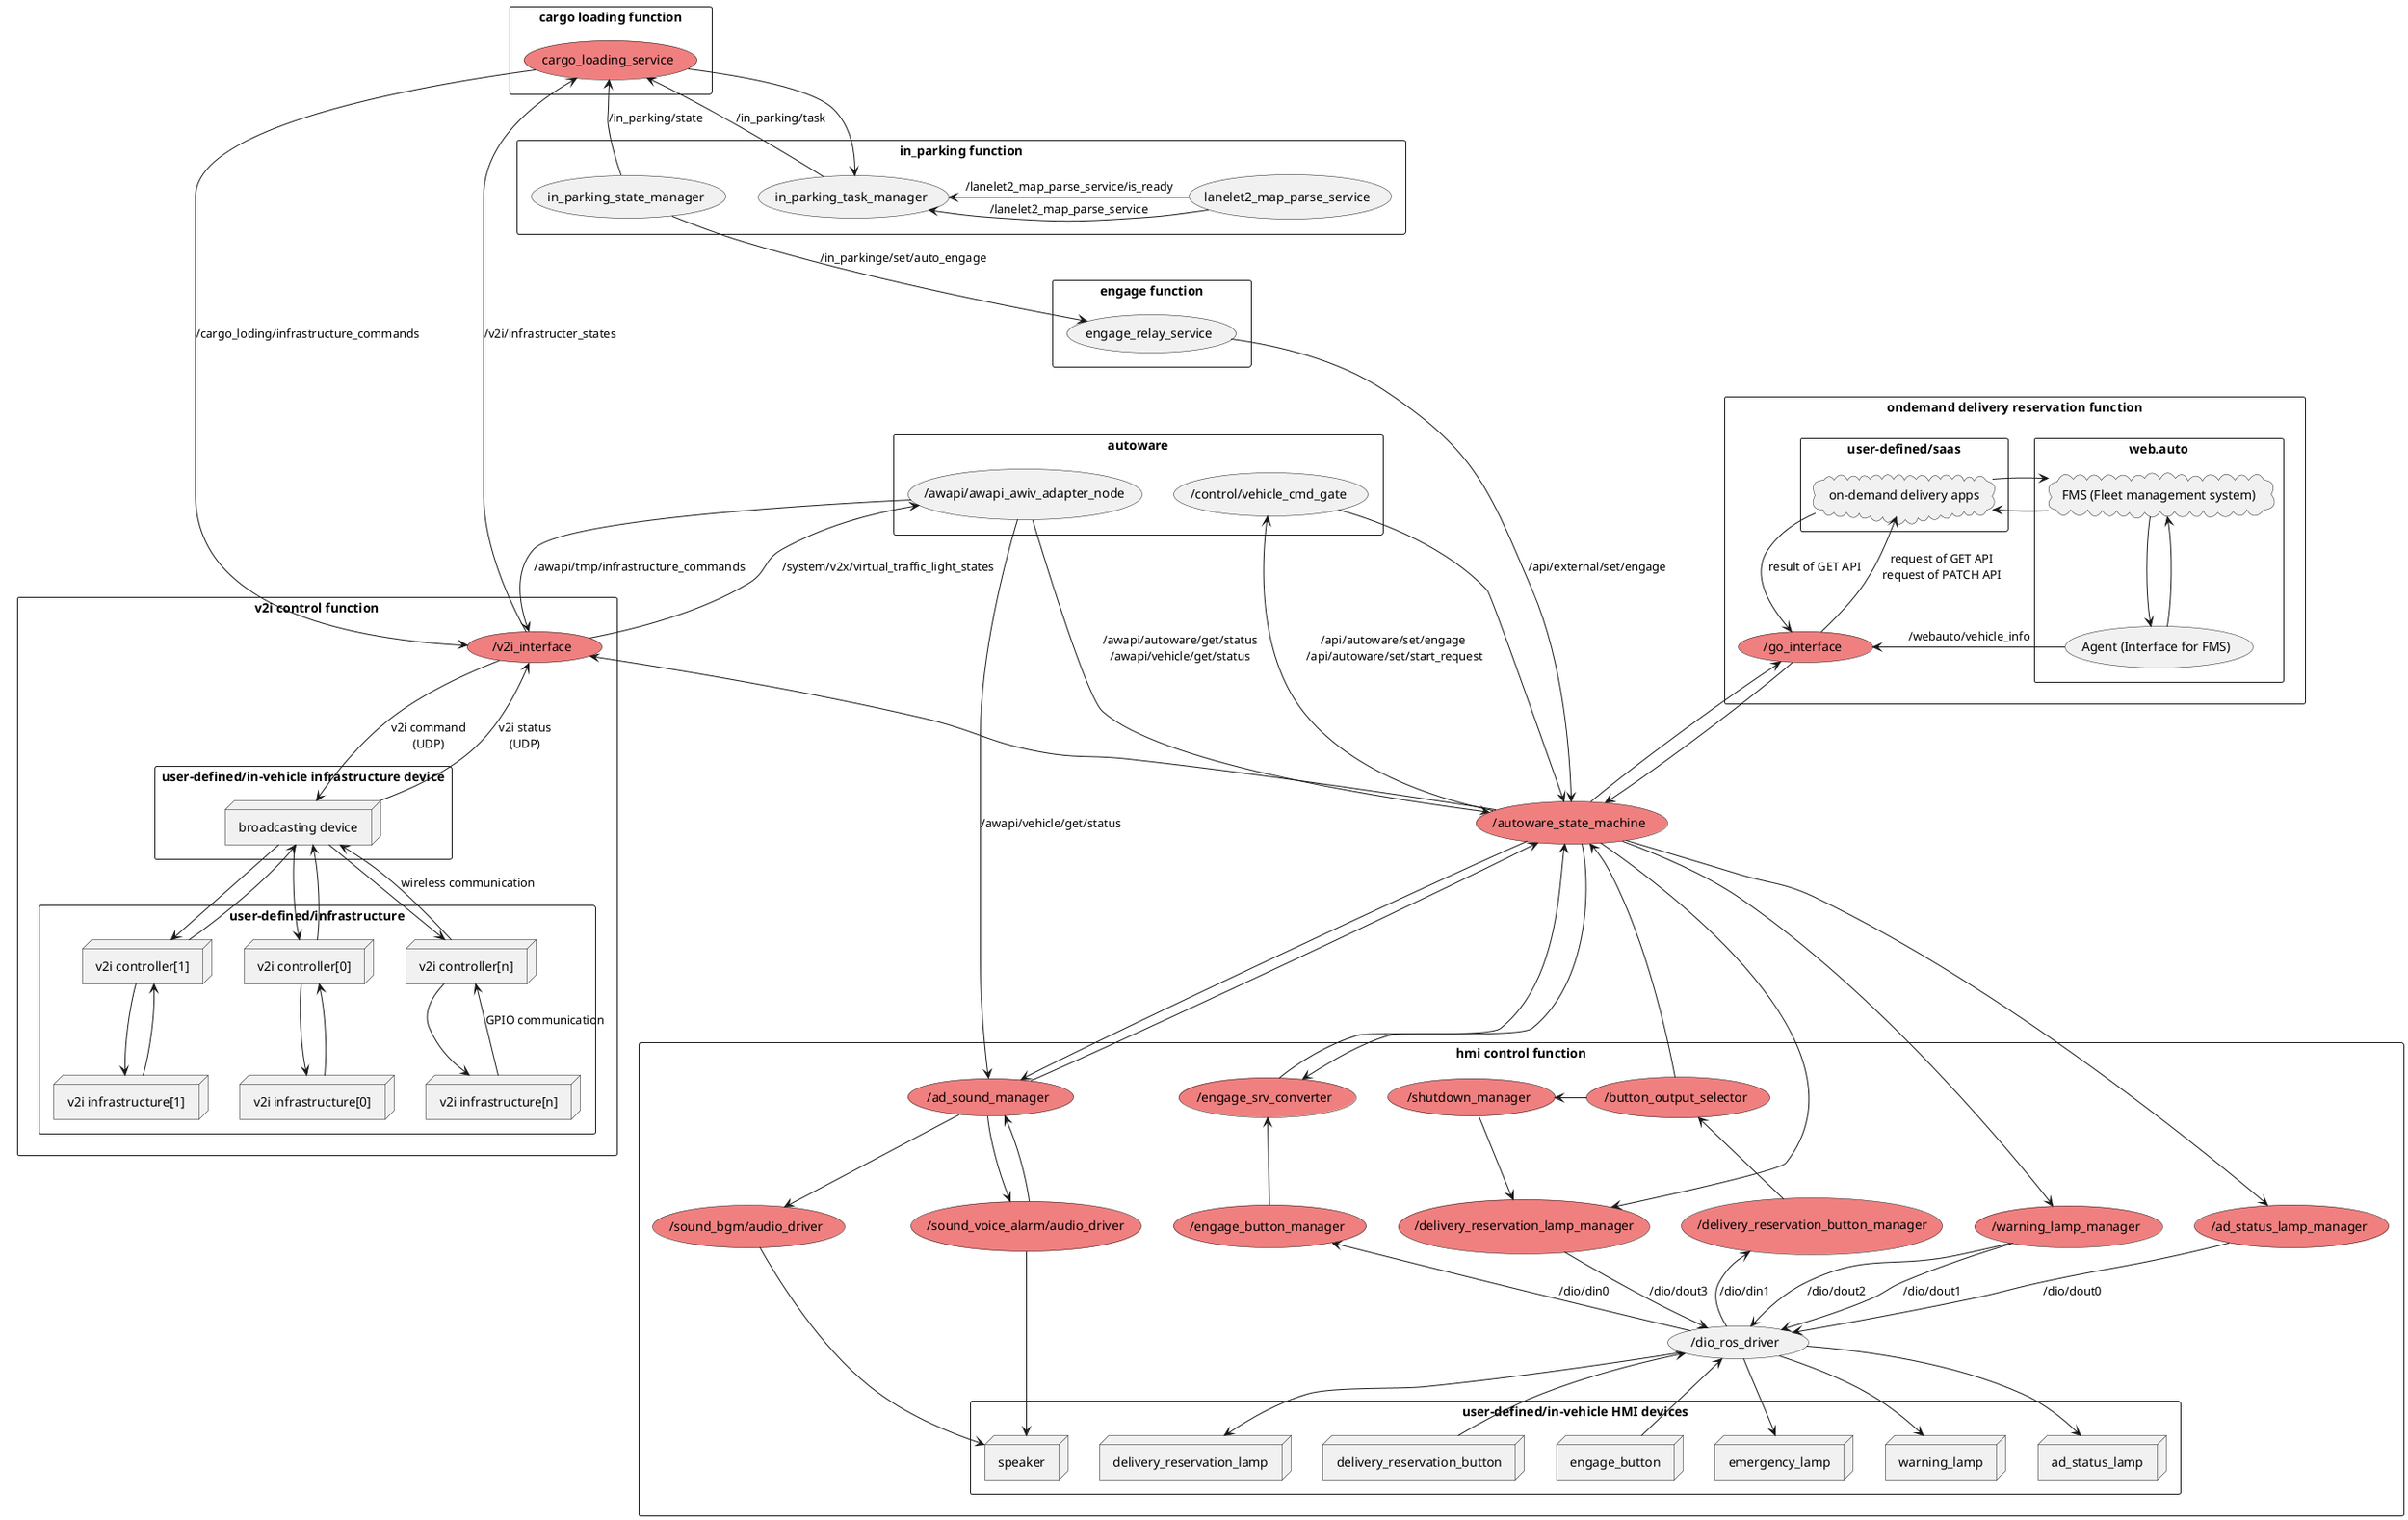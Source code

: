 @startuml
rectangle "autoware" {
  usecase "/awapi/awapi_awiv_adapter_node"
  usecase "/control/vehicle_cmd_gate"
}

rectangle "v2i control function" {
  usecase "/v2i_interface" #LightCoral
  rectangle "user-defined/in-vehicle infrastructure device" {
    node "broadcasting device"
  }
  rectangle "user-defined/infrastructure" {
    node "v2i controller[0]" as v2ictl_0
    node "v2i controller[1]" as v2ictl_1
    node "v2i controller[n]" as v2ictl_n
    node "v2i infrastructure[0]" as v2ihw_0
    node "v2i infrastructure[1]" as v2ihw_1
    node "v2i infrastructure[n]" as v2ihw_n
  }
}

rectangle "in_parking function" {
    usecase "in_parking_state_manager"
    usecase "in_parking_task_manager"
    usecase "lanelet2_map_parse_service"
}

rectangle "engage function"{
    usecase "engage_relay_service"
}

rectangle "cargo loading function"{
  usecase "cargo_loading_service"  #LightCoral
}

rectangle "ondemand delivery reservation function" {
  rectangle "web.auto" {
    cloud "FMS (Fleet management system)" as FMS
    usecase "Agent (Interface for FMS)" as Agent
  }
  rectangle "user-defined/saas" {
    cloud "on-demand delivery apps" as DeliveryApp
  }
  usecase "/go_interface" #LightCoral
}

usecase "/autoware_state_machine" #LightCoral

rectangle "hmi control function" {
  usecase "/ad_sound_manager" #LightCoral
  usecase "/sound_voice_alarm/audio_driver" #LightCoral
  usecase "/sound_bgm/audio_driver" #LightCoral
  usecase "/ad_status_lamp_manager" #LightCoral
  usecase "/engage_button_manager" #LightCoral
  usecase "/delivery_reservation_button_manager" #LightCoral
  usecase "/engage_srv_converter" #LightCoral
  usecase "/delivery_reservation_lamp_manager" #LightCoral
  usecase "/warning_lamp_manager" #LightCoral
  usecase "/button_output_selector" #LightCoral
  usecase "/shutdown_manager" #LightCoral

  usecase "/dio_ros_driver" as (/dio_ros_driver)

  rectangle "user-defined/in-vehicle HMI devices" {
    node "speaker"
    node "ad_status_lamp"
    node "warning_lamp"
    node "emergency_lamp"
    node "delivery_reservation_lamp"
    node "engage_button"
    node "delivery_reservation_button"
  }
}

(/go_interface) <-- (/autoware_state_machine)
(/go_interface) --> (/autoware_state_machine)

(cargo_loading_service) <-- (in_parking_state_manager) :/in_parking/state
(cargo_loading_service) -> (in_parking_task_manager)
(cargo_loading_service) <- (in_parking_task_manager) :/in_parking/task
 (in_parking_task_manager) <- (lanelet2_map_parse_service) : /lanelet2_map_parse_service
 (in_parking_task_manager) <- (lanelet2_map_parse_service) : /lanelet2_map_parse_service/is_ready
(cargo_loading_service) -> (/v2i_interface) : /cargo_loding/infrastructure_commands
(cargo_loading_service) <- (/v2i_interface) :/v2i/infrastructer_states

(in_parking_state_manager) --> (engage_relay_service) : /in_parkinge/set/auto_engage
(engage_relay_service) ----> (/autoware_state_machine) : /api/external/set/engage

(/v2i_interface) -[hidden] (/ad_sound_manager)
(/engage_srv_converter) -[hidden] (/v2i_interface)
(/ad_sound_manager) -[hidden] (/engage_srv_converter)
(broadcasting device) -[hidden] (speaker)

(/delivery_reservation_lamp_manager) --[hidden] (delivery_reservation_lamp)
(/ad_status_lamp_manager) --[hidden] (ad_status_lamp)
(/engage_button_manager) --[hidden] (engage_button)
(/warning_lamp_manager) --[hidden] (emergency_lamp)
(/warning_lamp_manager) ---[hidden] (warning_lamp)
(/ad_sound_manager) --[hidden] (speaker)

(/awapi/awapi_awiv_adapter_node) --> (/v2i_interface) : /awapi/tmp/infrastructure_commands
(/awapi/awapi_awiv_adapter_node) <-- (/v2i_interface) : /system/v2x/virtual_traffic_light_states
(/v2i_interface) --> (broadcasting device) : v2i command\n(UDP)
(/v2i_interface) <-- (broadcasting device) : v2i status\n(UDP)
(/v2i_interface) <--- (/autoware_state_machine)

(broadcasting device) --> (v2ictl_0)
(broadcasting device) <-- (v2ictl_0)
(broadcasting device) --> (v2ictl_1)
(broadcasting device) <-- (v2ictl_1)
(broadcasting device) --> (v2ictl_n)
(broadcasting device) <-- (v2ictl_n) : wireless communication

(/autoware_state_machine) --> (/ad_status_lamp_manager)
(/ad_status_lamp_manager) --> (/dio_ros_driver) : /dio/dout0

(/delivery_reservation_button_manager) <-- (/dio_ros_driver): /dio/din1
(/button_output_selector) <-- (/delivery_reservation_button_manager)
(/autoware_state_machine) <- (/button_output_selector)
(/shutdown_manager) <- (/button_output_selector)
(/engage_button_manager) <-- (/dio_ros_driver): /dio/din0
(/engage_srv_converter) <-- (/engage_button_manager)

(/autoware_state_machine) --> (/delivery_reservation_lamp_manager)
(/shutdown_manager) --> (/delivery_reservation_lamp_manager)
(/delivery_reservation_lamp_manager) --> (/dio_ros_driver) : /dio/dout3

(/autoware_state_machine) <-- (/engage_srv_converter)
(/autoware_state_machine) --> (/engage_srv_converter) 
(/control/vehicle_cmd_gate) <-- (/autoware_state_machine) : /api/autoware/set/engage\n /api/autoware/set/start_request
(/control/vehicle_cmd_gate) --> (/autoware_state_machine) 

(/awapi/awapi_awiv_adapter_node) -[hidden] (/control/vehicle_cmd_gate)
(/awapi/awapi_awiv_adapter_node) --> (/ad_sound_manager) : /awapi/vehicle/get/status
(/autoware_state_machine) ---> (/ad_sound_manager)
(/autoware_state_machine) <--- (/ad_sound_manager)
(/ad_sound_manager) --> (/sound_voice_alarm/audio_driver)
(/ad_sound_manager) <-- (/sound_voice_alarm/audio_driver)
(/ad_sound_manager) --> (/sound_bgm/audio_driver)
(/sound_voice_alarm/audio_driver) --> (speaker)
(/sound_bgm/audio_driver) --> (speaker)

(FMS) -> (DeliveryApp)
(FMS) <- (DeliveryApp)
(FMS) --> (Agent)
(FMS) <-- (Agent)
(Agent) -> (/go_interface) : /webauto/vehicle_info
(DeliveryApp) -->  (/go_interface) : result of GET API
(DeliveryApp) <-- (/go_interface) : request of GET API\nrequest of PATCH API

(broadcasting device) -[hidden] (v2ictl_1)
(v2ictl_0) -[hidden] (v2ictl_1)
(v2ictl_1) -[hidden] (v2ictl_n)
(v2ictl_n) --[hidden] (/ad_sound_manager)


(v2ictl_0) --> (v2ihw_0)
(v2ictl_0) <-- (v2ihw_0)
(v2ictl_1) --> (v2ihw_1)
(v2ictl_1) <-- (v2ihw_1)
(v2ictl_n) --> (v2ihw_n)
(v2ictl_n) <-- (v2ihw_n) : GPIO communication

(/autoware_state_machine) --> (/warning_lamp_manager)
(/warning_lamp_manager) --> (/dio_ros_driver) : /dio/dout2
(/warning_lamp_manager) --> (/dio_ros_driver) : /dio/dout1

(/dio_ros_driver) --> (ad_status_lamp)
(/dio_ros_driver) --> (warning_lamp)
(/dio_ros_driver) --> (emergency_lamp)
(/dio_ros_driver) --> (delivery_reservation_lamp)
(/dio_ros_driver) <-- (engage_button)
(/dio_ros_driver) <-- (delivery_reservation_button)

(/awapi/awapi_awiv_adapter_node) --> (/autoware_state_machine) : /awapi/autoware/get/status\n/awapi/vehicle/get/status

@enduml
